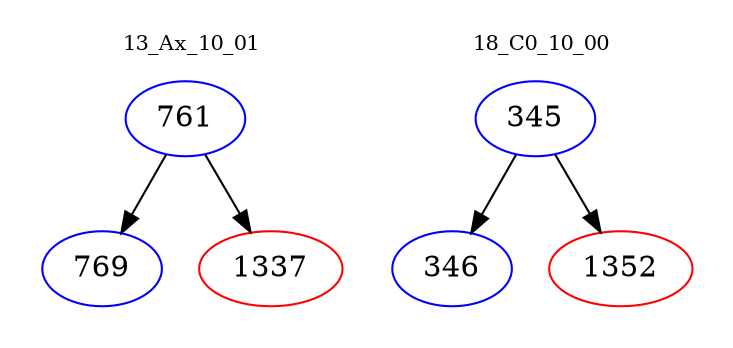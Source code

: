 digraph{
subgraph cluster_0 {
color = white
label = "13_Ax_10_01";
fontsize=10;
T0_761 [label="761", color="blue"]
T0_761 -> T0_769 [color="black"]
T0_769 [label="769", color="blue"]
T0_761 -> T0_1337 [color="black"]
T0_1337 [label="1337", color="red"]
}
subgraph cluster_1 {
color = white
label = "18_C0_10_00";
fontsize=10;
T1_345 [label="345", color="blue"]
T1_345 -> T1_346 [color="black"]
T1_346 [label="346", color="blue"]
T1_345 -> T1_1352 [color="black"]
T1_1352 [label="1352", color="red"]
}
}
